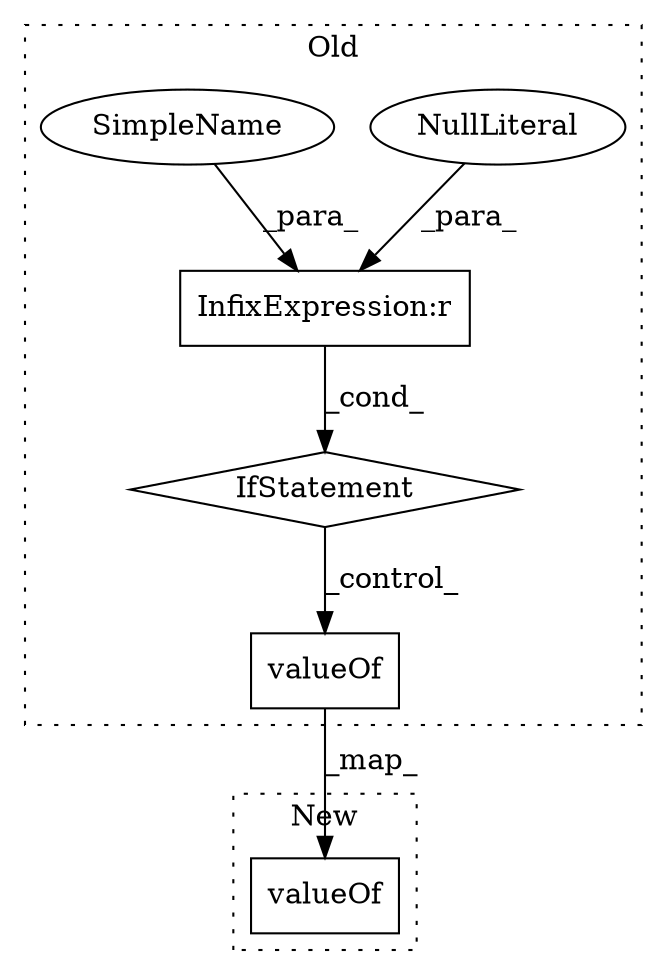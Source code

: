 digraph G {
subgraph cluster0 {
1 [label="valueOf" a="32" s="5284,5308" l="8,1" shape="box"];
3 [label="InfixExpression:r" a="27" s="5261" l="4" shape="box"];
4 [label="NullLiteral" a="33" s="5265" l="4" shape="ellipse"];
5 [label="IfStatement" a="25" s="5269" l="3" shape="diamond"];
6 [label="SimpleName" a="42" s="5256" l="5" shape="ellipse"];
label = "Old";
style="dotted";
}
subgraph cluster1 {
2 [label="valueOf" a="32" s="5177,5201" l="8,1" shape="box"];
label = "New";
style="dotted";
}
1 -> 2 [label="_map_"];
3 -> 5 [label="_cond_"];
4 -> 3 [label="_para_"];
5 -> 1 [label="_control_"];
6 -> 3 [label="_para_"];
}